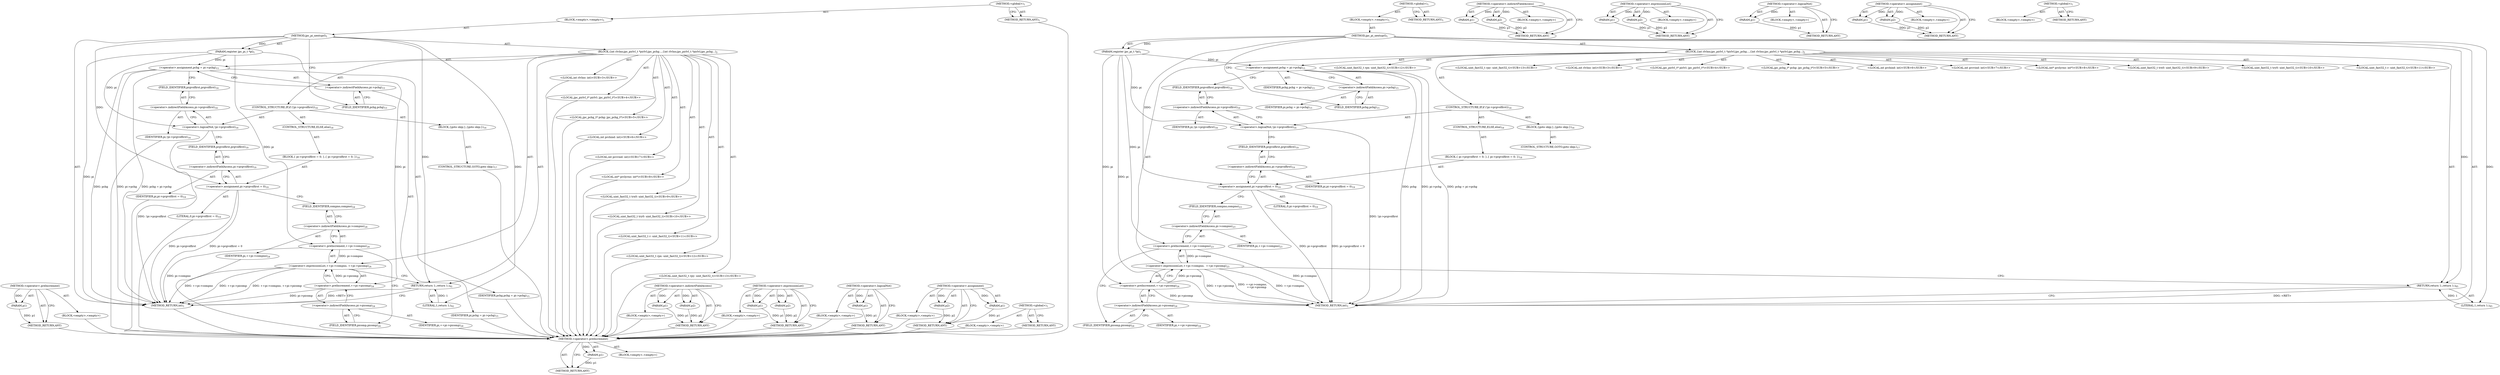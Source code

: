digraph "&lt;global&gt;" {
vulnerable_98 [label=<(METHOD,&lt;operator&gt;.preIncrement)>];
vulnerable_99 [label=<(PARAM,p1)>];
vulnerable_100 [label=<(BLOCK,&lt;empty&gt;,&lt;empty&gt;)>];
vulnerable_101 [label=<(METHOD_RETURN,ANY)>];
vulnerable_6 [label=<(METHOD,&lt;global&gt;)<SUB>1</SUB>>];
vulnerable_7 [label=<(BLOCK,&lt;empty&gt;,&lt;empty&gt;)<SUB>1</SUB>>];
vulnerable_8 [label=<(METHOD,jpc_pi_nextcprl)<SUB>1</SUB>>];
vulnerable_9 [label=<(PARAM,register jpc_pi_t *pi)<SUB>1</SUB>>];
vulnerable_10 [label=<(BLOCK,{
	int rlvlno;
	jpc_pirlvl_t *pirlvl;
	jpc_pchg...,{
	int rlvlno;
	jpc_pirlvl_t *pirlvl;
	jpc_pchg...)<SUB>2</SUB>>];
vulnerable_11 [label="<(LOCAL,int rlvlno: int)<SUB>3</SUB>>"];
vulnerable_12 [label="<(LOCAL,jpc_pirlvl_t* pirlvl: jpc_pirlvl_t*)<SUB>4</SUB>>"];
vulnerable_13 [label="<(LOCAL,jpc_pchg_t* pchg: jpc_pchg_t*)<SUB>5</SUB>>"];
vulnerable_14 [label="<(LOCAL,int prchind: int)<SUB>6</SUB>>"];
vulnerable_15 [label="<(LOCAL,int prcvind: int)<SUB>7</SUB>>"];
vulnerable_16 [label="<(LOCAL,int* prclyrno: int*)<SUB>8</SUB>>"];
vulnerable_17 [label="<(LOCAL,uint_fast32_t trx0: uint_fast32_t)<SUB>9</SUB>>"];
vulnerable_18 [label="<(LOCAL,uint_fast32_t try0: uint_fast32_t)<SUB>10</SUB>>"];
vulnerable_19 [label="<(LOCAL,uint_fast32_t r: uint_fast32_t)<SUB>11</SUB>>"];
vulnerable_20 [label="<(LOCAL,uint_fast32_t rpx: uint_fast32_t)<SUB>12</SUB>>"];
vulnerable_21 [label="<(LOCAL,uint_fast32_t rpy: uint_fast32_t)<SUB>13</SUB>>"];
vulnerable_22 [label=<(&lt;operator&gt;.assignment,pchg = pi-&gt;pchg)<SUB>15</SUB>>];
vulnerable_23 [label=<(IDENTIFIER,pchg,pchg = pi-&gt;pchg)<SUB>15</SUB>>];
vulnerable_24 [label=<(&lt;operator&gt;.indirectFieldAccess,pi-&gt;pchg)<SUB>15</SUB>>];
vulnerable_25 [label=<(IDENTIFIER,pi,pchg = pi-&gt;pchg)<SUB>15</SUB>>];
vulnerable_26 [label=<(FIELD_IDENTIFIER,pchg,pchg)<SUB>15</SUB>>];
vulnerable_27 [label=<(CONTROL_STRUCTURE,IF,if (!pi-&gt;prgvolfirst))<SUB>16</SUB>>];
vulnerable_28 [label=<(&lt;operator&gt;.logicalNot,!pi-&gt;prgvolfirst)<SUB>16</SUB>>];
vulnerable_29 [label=<(&lt;operator&gt;.indirectFieldAccess,pi-&gt;prgvolfirst)<SUB>16</SUB>>];
vulnerable_30 [label=<(IDENTIFIER,pi,!pi-&gt;prgvolfirst)<SUB>16</SUB>>];
vulnerable_31 [label=<(FIELD_IDENTIFIER,prgvolfirst,prgvolfirst)<SUB>16</SUB>>];
vulnerable_32 [label=<(BLOCK,{
		goto skip;
	},{
		goto skip;
	})<SUB>16</SUB>>];
vulnerable_33 [label=<(CONTROL_STRUCTURE,GOTO,goto skip;)<SUB>17</SUB>>];
vulnerable_34 [label=<(CONTROL_STRUCTURE,ELSE,else)<SUB>18</SUB>>];
vulnerable_35 [label=<(BLOCK,{
 		pi-&gt;prgvolfirst = 0;
 	},{
 		pi-&gt;prgvolfirst = 0;
 	})<SUB>18</SUB>>];
vulnerable_36 [label=<(&lt;operator&gt;.assignment,pi-&gt;prgvolfirst = 0)<SUB>19</SUB>>];
vulnerable_37 [label=<(&lt;operator&gt;.indirectFieldAccess,pi-&gt;prgvolfirst)<SUB>19</SUB>>];
vulnerable_38 [label=<(IDENTIFIER,pi,pi-&gt;prgvolfirst = 0)<SUB>19</SUB>>];
vulnerable_39 [label=<(FIELD_IDENTIFIER,prgvolfirst,prgvolfirst)<SUB>19</SUB>>];
vulnerable_40 [label=<(LITERAL,0,pi-&gt;prgvolfirst = 0)<SUB>19</SUB>>];
vulnerable_41 [label=<(&lt;operator&gt;.expressionList,++pi-&gt;compno,
	  ++pi-&gt;picomp)<SUB>23</SUB>>];
vulnerable_42 [label=<(&lt;operator&gt;.preIncrement,++pi-&gt;compno)<SUB>23</SUB>>];
vulnerable_43 [label=<(&lt;operator&gt;.indirectFieldAccess,pi-&gt;compno)<SUB>23</SUB>>];
vulnerable_44 [label=<(IDENTIFIER,pi,++pi-&gt;compno)<SUB>23</SUB>>];
vulnerable_45 [label=<(FIELD_IDENTIFIER,compno,compno)<SUB>23</SUB>>];
vulnerable_46 [label=<(&lt;operator&gt;.preIncrement,++pi-&gt;picomp)<SUB>24</SUB>>];
vulnerable_47 [label=<(&lt;operator&gt;.indirectFieldAccess,pi-&gt;picomp)<SUB>24</SUB>>];
vulnerable_48 [label=<(IDENTIFIER,pi,++pi-&gt;picomp)<SUB>24</SUB>>];
vulnerable_49 [label=<(FIELD_IDENTIFIER,picomp,picomp)<SUB>24</SUB>>];
vulnerable_50 [label=<(RETURN,return 1;,return 1;)<SUB>85</SUB>>];
vulnerable_51 [label=<(LITERAL,1,return 1;)<SUB>85</SUB>>];
vulnerable_52 [label=<(METHOD_RETURN,int)<SUB>1</SUB>>];
vulnerable_54 [label=<(METHOD_RETURN,ANY)<SUB>1</SUB>>];
vulnerable_84 [label=<(METHOD,&lt;operator&gt;.indirectFieldAccess)>];
vulnerable_85 [label=<(PARAM,p1)>];
vulnerable_86 [label=<(PARAM,p2)>];
vulnerable_87 [label=<(BLOCK,&lt;empty&gt;,&lt;empty&gt;)>];
vulnerable_88 [label=<(METHOD_RETURN,ANY)>];
vulnerable_93 [label=<(METHOD,&lt;operator&gt;.expressionList)>];
vulnerable_94 [label=<(PARAM,p1)>];
vulnerable_95 [label=<(PARAM,p2)>];
vulnerable_96 [label=<(BLOCK,&lt;empty&gt;,&lt;empty&gt;)>];
vulnerable_97 [label=<(METHOD_RETURN,ANY)>];
vulnerable_89 [label=<(METHOD,&lt;operator&gt;.logicalNot)>];
vulnerable_90 [label=<(PARAM,p1)>];
vulnerable_91 [label=<(BLOCK,&lt;empty&gt;,&lt;empty&gt;)>];
vulnerable_92 [label=<(METHOD_RETURN,ANY)>];
vulnerable_79 [label=<(METHOD,&lt;operator&gt;.assignment)>];
vulnerable_80 [label=<(PARAM,p1)>];
vulnerable_81 [label=<(PARAM,p2)>];
vulnerable_82 [label=<(BLOCK,&lt;empty&gt;,&lt;empty&gt;)>];
vulnerable_83 [label=<(METHOD_RETURN,ANY)>];
vulnerable_73 [label=<(METHOD,&lt;global&gt;)<SUB>1</SUB>>];
vulnerable_74 [label=<(BLOCK,&lt;empty&gt;,&lt;empty&gt;)>];
vulnerable_75 [label=<(METHOD_RETURN,ANY)>];
fixed_98 [label=<(METHOD,&lt;operator&gt;.preIncrement)>];
fixed_99 [label=<(PARAM,p1)>];
fixed_100 [label=<(BLOCK,&lt;empty&gt;,&lt;empty&gt;)>];
fixed_101 [label=<(METHOD_RETURN,ANY)>];
fixed_6 [label=<(METHOD,&lt;global&gt;)<SUB>1</SUB>>];
fixed_7 [label=<(BLOCK,&lt;empty&gt;,&lt;empty&gt;)<SUB>1</SUB>>];
fixed_8 [label=<(METHOD,jpc_pi_nextcprl)<SUB>1</SUB>>];
fixed_9 [label=<(PARAM,register jpc_pi_t *pi)<SUB>1</SUB>>];
fixed_10 [label=<(BLOCK,{
	int rlvlno;
	jpc_pirlvl_t *pirlvl;
	jpc_pchg...,{
	int rlvlno;
	jpc_pirlvl_t *pirlvl;
	jpc_pchg...)<SUB>2</SUB>>];
fixed_11 [label="<(LOCAL,int rlvlno: int)<SUB>3</SUB>>"];
fixed_12 [label="<(LOCAL,jpc_pirlvl_t* pirlvl: jpc_pirlvl_t*)<SUB>4</SUB>>"];
fixed_13 [label="<(LOCAL,jpc_pchg_t* pchg: jpc_pchg_t*)<SUB>5</SUB>>"];
fixed_14 [label="<(LOCAL,int prchind: int)<SUB>6</SUB>>"];
fixed_15 [label="<(LOCAL,int prcvind: int)<SUB>7</SUB>>"];
fixed_16 [label="<(LOCAL,int* prclyrno: int*)<SUB>8</SUB>>"];
fixed_17 [label="<(LOCAL,uint_fast32_t trx0: uint_fast32_t)<SUB>9</SUB>>"];
fixed_18 [label="<(LOCAL,uint_fast32_t try0: uint_fast32_t)<SUB>10</SUB>>"];
fixed_19 [label="<(LOCAL,uint_fast32_t r: uint_fast32_t)<SUB>11</SUB>>"];
fixed_20 [label="<(LOCAL,uint_fast32_t rpx: uint_fast32_t)<SUB>12</SUB>>"];
fixed_21 [label="<(LOCAL,uint_fast32_t rpy: uint_fast32_t)<SUB>13</SUB>>"];
fixed_22 [label=<(&lt;operator&gt;.assignment,pchg = pi-&gt;pchg)<SUB>15</SUB>>];
fixed_23 [label=<(IDENTIFIER,pchg,pchg = pi-&gt;pchg)<SUB>15</SUB>>];
fixed_24 [label=<(&lt;operator&gt;.indirectFieldAccess,pi-&gt;pchg)<SUB>15</SUB>>];
fixed_25 [label=<(IDENTIFIER,pi,pchg = pi-&gt;pchg)<SUB>15</SUB>>];
fixed_26 [label=<(FIELD_IDENTIFIER,pchg,pchg)<SUB>15</SUB>>];
fixed_27 [label=<(CONTROL_STRUCTURE,IF,if (!pi-&gt;prgvolfirst))<SUB>16</SUB>>];
fixed_28 [label=<(&lt;operator&gt;.logicalNot,!pi-&gt;prgvolfirst)<SUB>16</SUB>>];
fixed_29 [label=<(&lt;operator&gt;.indirectFieldAccess,pi-&gt;prgvolfirst)<SUB>16</SUB>>];
fixed_30 [label=<(IDENTIFIER,pi,!pi-&gt;prgvolfirst)<SUB>16</SUB>>];
fixed_31 [label=<(FIELD_IDENTIFIER,prgvolfirst,prgvolfirst)<SUB>16</SUB>>];
fixed_32 [label=<(BLOCK,{
		goto skip;
	},{
		goto skip;
	})<SUB>16</SUB>>];
fixed_33 [label=<(CONTROL_STRUCTURE,GOTO,goto skip;)<SUB>17</SUB>>];
fixed_34 [label=<(CONTROL_STRUCTURE,ELSE,else)<SUB>18</SUB>>];
fixed_35 [label=<(BLOCK,{
 		pi-&gt;prgvolfirst = 0;
 	},{
 		pi-&gt;prgvolfirst = 0;
 	})<SUB>18</SUB>>];
fixed_36 [label=<(&lt;operator&gt;.assignment,pi-&gt;prgvolfirst = 0)<SUB>19</SUB>>];
fixed_37 [label=<(&lt;operator&gt;.indirectFieldAccess,pi-&gt;prgvolfirst)<SUB>19</SUB>>];
fixed_38 [label=<(IDENTIFIER,pi,pi-&gt;prgvolfirst = 0)<SUB>19</SUB>>];
fixed_39 [label=<(FIELD_IDENTIFIER,prgvolfirst,prgvolfirst)<SUB>19</SUB>>];
fixed_40 [label=<(LITERAL,0,pi-&gt;prgvolfirst = 0)<SUB>19</SUB>>];
fixed_41 [label=<(&lt;operator&gt;.expressionList,++pi-&gt;compno, ++pi-&gt;picomp)<SUB>24</SUB>>];
fixed_42 [label=<(&lt;operator&gt;.preIncrement,++pi-&gt;compno)<SUB>24</SUB>>];
fixed_43 [label=<(&lt;operator&gt;.indirectFieldAccess,pi-&gt;compno)<SUB>24</SUB>>];
fixed_44 [label=<(IDENTIFIER,pi,++pi-&gt;compno)<SUB>24</SUB>>];
fixed_45 [label=<(FIELD_IDENTIFIER,compno,compno)<SUB>24</SUB>>];
fixed_46 [label=<(&lt;operator&gt;.preIncrement,++pi-&gt;picomp)<SUB>24</SUB>>];
fixed_47 [label=<(&lt;operator&gt;.indirectFieldAccess,pi-&gt;picomp)<SUB>24</SUB>>];
fixed_48 [label=<(IDENTIFIER,pi,++pi-&gt;picomp)<SUB>24</SUB>>];
fixed_49 [label=<(FIELD_IDENTIFIER,picomp,picomp)<SUB>24</SUB>>];
fixed_50 [label=<(RETURN,return 1;,return 1;)<SUB>92</SUB>>];
fixed_51 [label=<(LITERAL,1,return 1;)<SUB>92</SUB>>];
fixed_52 [label=<(METHOD_RETURN,int)<SUB>1</SUB>>];
fixed_54 [label=<(METHOD_RETURN,ANY)<SUB>1</SUB>>];
fixed_84 [label=<(METHOD,&lt;operator&gt;.indirectFieldAccess)>];
fixed_85 [label=<(PARAM,p1)>];
fixed_86 [label=<(PARAM,p2)>];
fixed_87 [label=<(BLOCK,&lt;empty&gt;,&lt;empty&gt;)>];
fixed_88 [label=<(METHOD_RETURN,ANY)>];
fixed_93 [label=<(METHOD,&lt;operator&gt;.expressionList)>];
fixed_94 [label=<(PARAM,p1)>];
fixed_95 [label=<(PARAM,p2)>];
fixed_96 [label=<(BLOCK,&lt;empty&gt;,&lt;empty&gt;)>];
fixed_97 [label=<(METHOD_RETURN,ANY)>];
fixed_89 [label=<(METHOD,&lt;operator&gt;.logicalNot)>];
fixed_90 [label=<(PARAM,p1)>];
fixed_91 [label=<(BLOCK,&lt;empty&gt;,&lt;empty&gt;)>];
fixed_92 [label=<(METHOD_RETURN,ANY)>];
fixed_79 [label=<(METHOD,&lt;operator&gt;.assignment)>];
fixed_80 [label=<(PARAM,p1)>];
fixed_81 [label=<(PARAM,p2)>];
fixed_82 [label=<(BLOCK,&lt;empty&gt;,&lt;empty&gt;)>];
fixed_83 [label=<(METHOD_RETURN,ANY)>];
fixed_73 [label=<(METHOD,&lt;global&gt;)<SUB>1</SUB>>];
fixed_74 [label=<(BLOCK,&lt;empty&gt;,&lt;empty&gt;)>];
fixed_75 [label=<(METHOD_RETURN,ANY)>];
vulnerable_98 -> vulnerable_99  [key=0, label="AST: "];
vulnerable_98 -> vulnerable_99  [key=1, label="DDG: "];
vulnerable_98 -> vulnerable_100  [key=0, label="AST: "];
vulnerable_98 -> vulnerable_101  [key=0, label="AST: "];
vulnerable_98 -> vulnerable_101  [key=1, label="CFG: "];
vulnerable_99 -> vulnerable_101  [key=0, label="DDG: p1"];
vulnerable_6 -> vulnerable_7  [key=0, label="AST: "];
vulnerable_6 -> vulnerable_54  [key=0, label="AST: "];
vulnerable_6 -> vulnerable_54  [key=1, label="CFG: "];
vulnerable_7 -> vulnerable_8  [key=0, label="AST: "];
vulnerable_8 -> vulnerable_9  [key=0, label="AST: "];
vulnerable_8 -> vulnerable_9  [key=1, label="DDG: "];
vulnerable_8 -> vulnerable_10  [key=0, label="AST: "];
vulnerable_8 -> vulnerable_52  [key=0, label="AST: "];
vulnerable_8 -> vulnerable_26  [key=0, label="CFG: "];
vulnerable_8 -> vulnerable_50  [key=0, label="DDG: "];
vulnerable_8 -> vulnerable_51  [key=0, label="DDG: "];
vulnerable_8 -> vulnerable_36  [key=0, label="DDG: "];
vulnerable_9 -> vulnerable_52  [key=0, label="DDG: pi"];
vulnerable_9 -> vulnerable_22  [key=0, label="DDG: pi"];
vulnerable_9 -> vulnerable_28  [key=0, label="DDG: pi"];
vulnerable_9 -> vulnerable_42  [key=0, label="DDG: pi"];
vulnerable_9 -> vulnerable_46  [key=0, label="DDG: pi"];
vulnerable_10 -> vulnerable_11  [key=0, label="AST: "];
vulnerable_10 -> vulnerable_12  [key=0, label="AST: "];
vulnerable_10 -> vulnerable_13  [key=0, label="AST: "];
vulnerable_10 -> vulnerable_14  [key=0, label="AST: "];
vulnerable_10 -> vulnerable_15  [key=0, label="AST: "];
vulnerable_10 -> vulnerable_16  [key=0, label="AST: "];
vulnerable_10 -> vulnerable_17  [key=0, label="AST: "];
vulnerable_10 -> vulnerable_18  [key=0, label="AST: "];
vulnerable_10 -> vulnerable_19  [key=0, label="AST: "];
vulnerable_10 -> vulnerable_20  [key=0, label="AST: "];
vulnerable_10 -> vulnerable_21  [key=0, label="AST: "];
vulnerable_10 -> vulnerable_22  [key=0, label="AST: "];
vulnerable_10 -> vulnerable_27  [key=0, label="AST: "];
vulnerable_10 -> vulnerable_41  [key=0, label="AST: "];
vulnerable_10 -> vulnerable_50  [key=0, label="AST: "];
vulnerable_22 -> vulnerable_23  [key=0, label="AST: "];
vulnerable_22 -> vulnerable_24  [key=0, label="AST: "];
vulnerable_22 -> vulnerable_31  [key=0, label="CFG: "];
vulnerable_22 -> vulnerable_52  [key=0, label="DDG: pchg"];
vulnerable_22 -> vulnerable_52  [key=1, label="DDG: pi-&gt;pchg"];
vulnerable_22 -> vulnerable_52  [key=2, label="DDG: pchg = pi-&gt;pchg"];
vulnerable_24 -> vulnerable_25  [key=0, label="AST: "];
vulnerable_24 -> vulnerable_26  [key=0, label="AST: "];
vulnerable_24 -> vulnerable_22  [key=0, label="CFG: "];
vulnerable_26 -> vulnerable_24  [key=0, label="CFG: "];
vulnerable_27 -> vulnerable_28  [key=0, label="AST: "];
vulnerable_27 -> vulnerable_32  [key=0, label="AST: "];
vulnerable_27 -> vulnerable_34  [key=0, label="AST: "];
vulnerable_28 -> vulnerable_29  [key=0, label="AST: "];
vulnerable_28 -> vulnerable_39  [key=0, label="CFG: "];
vulnerable_28 -> vulnerable_52  [key=0, label="DDG: !pi-&gt;prgvolfirst"];
vulnerable_29 -> vulnerable_30  [key=0, label="AST: "];
vulnerable_29 -> vulnerable_31  [key=0, label="AST: "];
vulnerable_29 -> vulnerable_28  [key=0, label="CFG: "];
vulnerable_31 -> vulnerable_29  [key=0, label="CFG: "];
vulnerable_32 -> vulnerable_33  [key=0, label="AST: "];
vulnerable_34 -> vulnerable_35  [key=0, label="AST: "];
vulnerable_35 -> vulnerable_36  [key=0, label="AST: "];
vulnerable_36 -> vulnerable_37  [key=0, label="AST: "];
vulnerable_36 -> vulnerable_40  [key=0, label="AST: "];
vulnerable_36 -> vulnerable_45  [key=0, label="CFG: "];
vulnerable_36 -> vulnerable_52  [key=0, label="DDG: pi-&gt;prgvolfirst"];
vulnerable_36 -> vulnerable_52  [key=1, label="DDG: pi-&gt;prgvolfirst = 0"];
vulnerable_37 -> vulnerable_38  [key=0, label="AST: "];
vulnerable_37 -> vulnerable_39  [key=0, label="AST: "];
vulnerable_37 -> vulnerable_36  [key=0, label="CFG: "];
vulnerable_39 -> vulnerable_37  [key=0, label="CFG: "];
vulnerable_41 -> vulnerable_42  [key=0, label="AST: "];
vulnerable_41 -> vulnerable_46  [key=0, label="AST: "];
vulnerable_41 -> vulnerable_50  [key=0, label="CFG: "];
vulnerable_41 -> vulnerable_52  [key=0, label="DDG: ++pi-&gt;compno"];
vulnerable_41 -> vulnerable_52  [key=1, label="DDG: ++pi-&gt;picomp"];
vulnerable_41 -> vulnerable_52  [key=2, label="DDG: ++pi-&gt;compno,
	  ++pi-&gt;picomp"];
vulnerable_42 -> vulnerable_43  [key=0, label="AST: "];
vulnerable_42 -> vulnerable_49  [key=0, label="CFG: "];
vulnerable_42 -> vulnerable_52  [key=0, label="DDG: pi-&gt;compno"];
vulnerable_42 -> vulnerable_41  [key=0, label="DDG: pi-&gt;compno"];
vulnerable_43 -> vulnerable_44  [key=0, label="AST: "];
vulnerable_43 -> vulnerable_45  [key=0, label="AST: "];
vulnerable_43 -> vulnerable_42  [key=0, label="CFG: "];
vulnerable_45 -> vulnerable_43  [key=0, label="CFG: "];
vulnerable_46 -> vulnerable_47  [key=0, label="AST: "];
vulnerable_46 -> vulnerable_41  [key=0, label="CFG: "];
vulnerable_46 -> vulnerable_41  [key=1, label="DDG: pi-&gt;picomp"];
vulnerable_46 -> vulnerable_52  [key=0, label="DDG: pi-&gt;picomp"];
vulnerable_47 -> vulnerable_48  [key=0, label="AST: "];
vulnerable_47 -> vulnerable_49  [key=0, label="AST: "];
vulnerable_47 -> vulnerable_46  [key=0, label="CFG: "];
vulnerable_49 -> vulnerable_47  [key=0, label="CFG: "];
vulnerable_50 -> vulnerable_51  [key=0, label="AST: "];
vulnerable_50 -> vulnerable_52  [key=0, label="CFG: "];
vulnerable_50 -> vulnerable_52  [key=1, label="DDG: &lt;RET&gt;"];
vulnerable_51 -> vulnerable_50  [key=0, label="DDG: 1"];
vulnerable_84 -> vulnerable_85  [key=0, label="AST: "];
vulnerable_84 -> vulnerable_85  [key=1, label="DDG: "];
vulnerable_84 -> vulnerable_87  [key=0, label="AST: "];
vulnerable_84 -> vulnerable_86  [key=0, label="AST: "];
vulnerable_84 -> vulnerable_86  [key=1, label="DDG: "];
vulnerable_84 -> vulnerable_88  [key=0, label="AST: "];
vulnerable_84 -> vulnerable_88  [key=1, label="CFG: "];
vulnerable_85 -> vulnerable_88  [key=0, label="DDG: p1"];
vulnerable_86 -> vulnerable_88  [key=0, label="DDG: p2"];
vulnerable_93 -> vulnerable_94  [key=0, label="AST: "];
vulnerable_93 -> vulnerable_94  [key=1, label="DDG: "];
vulnerable_93 -> vulnerable_96  [key=0, label="AST: "];
vulnerable_93 -> vulnerable_95  [key=0, label="AST: "];
vulnerable_93 -> vulnerable_95  [key=1, label="DDG: "];
vulnerable_93 -> vulnerable_97  [key=0, label="AST: "];
vulnerable_93 -> vulnerable_97  [key=1, label="CFG: "];
vulnerable_94 -> vulnerable_97  [key=0, label="DDG: p1"];
vulnerable_95 -> vulnerable_97  [key=0, label="DDG: p2"];
vulnerable_89 -> vulnerable_90  [key=0, label="AST: "];
vulnerable_89 -> vulnerable_90  [key=1, label="DDG: "];
vulnerable_89 -> vulnerable_91  [key=0, label="AST: "];
vulnerable_89 -> vulnerable_92  [key=0, label="AST: "];
vulnerable_89 -> vulnerable_92  [key=1, label="CFG: "];
vulnerable_90 -> vulnerable_92  [key=0, label="DDG: p1"];
vulnerable_79 -> vulnerable_80  [key=0, label="AST: "];
vulnerable_79 -> vulnerable_80  [key=1, label="DDG: "];
vulnerable_79 -> vulnerable_82  [key=0, label="AST: "];
vulnerable_79 -> vulnerable_81  [key=0, label="AST: "];
vulnerable_79 -> vulnerable_81  [key=1, label="DDG: "];
vulnerable_79 -> vulnerable_83  [key=0, label="AST: "];
vulnerable_79 -> vulnerable_83  [key=1, label="CFG: "];
vulnerable_80 -> vulnerable_83  [key=0, label="DDG: p1"];
vulnerable_81 -> vulnerable_83  [key=0, label="DDG: p2"];
vulnerable_73 -> vulnerable_74  [key=0, label="AST: "];
vulnerable_73 -> vulnerable_75  [key=0, label="AST: "];
vulnerable_73 -> vulnerable_75  [key=1, label="CFG: "];
fixed_98 -> fixed_99  [key=0, label="AST: "];
fixed_98 -> fixed_99  [key=1, label="DDG: "];
fixed_98 -> fixed_100  [key=0, label="AST: "];
fixed_98 -> fixed_101  [key=0, label="AST: "];
fixed_98 -> fixed_101  [key=1, label="CFG: "];
fixed_99 -> fixed_101  [key=0, label="DDG: p1"];
fixed_100 -> vulnerable_98  [key=0];
fixed_101 -> vulnerable_98  [key=0];
fixed_6 -> fixed_7  [key=0, label="AST: "];
fixed_6 -> fixed_54  [key=0, label="AST: "];
fixed_6 -> fixed_54  [key=1, label="CFG: "];
fixed_7 -> fixed_8  [key=0, label="AST: "];
fixed_8 -> fixed_9  [key=0, label="AST: "];
fixed_8 -> fixed_9  [key=1, label="DDG: "];
fixed_8 -> fixed_10  [key=0, label="AST: "];
fixed_8 -> fixed_52  [key=0, label="AST: "];
fixed_8 -> fixed_26  [key=0, label="CFG: "];
fixed_8 -> fixed_50  [key=0, label="DDG: "];
fixed_8 -> fixed_51  [key=0, label="DDG: "];
fixed_8 -> fixed_36  [key=0, label="DDG: "];
fixed_9 -> fixed_52  [key=0, label="DDG: pi"];
fixed_9 -> fixed_22  [key=0, label="DDG: pi"];
fixed_9 -> fixed_28  [key=0, label="DDG: pi"];
fixed_9 -> fixed_42  [key=0, label="DDG: pi"];
fixed_9 -> fixed_46  [key=0, label="DDG: pi"];
fixed_10 -> fixed_11  [key=0, label="AST: "];
fixed_10 -> fixed_12  [key=0, label="AST: "];
fixed_10 -> fixed_13  [key=0, label="AST: "];
fixed_10 -> fixed_14  [key=0, label="AST: "];
fixed_10 -> fixed_15  [key=0, label="AST: "];
fixed_10 -> fixed_16  [key=0, label="AST: "];
fixed_10 -> fixed_17  [key=0, label="AST: "];
fixed_10 -> fixed_18  [key=0, label="AST: "];
fixed_10 -> fixed_19  [key=0, label="AST: "];
fixed_10 -> fixed_20  [key=0, label="AST: "];
fixed_10 -> fixed_21  [key=0, label="AST: "];
fixed_10 -> fixed_22  [key=0, label="AST: "];
fixed_10 -> fixed_27  [key=0, label="AST: "];
fixed_10 -> fixed_41  [key=0, label="AST: "];
fixed_10 -> fixed_50  [key=0, label="AST: "];
fixed_11 -> vulnerable_98  [key=0];
fixed_12 -> vulnerable_98  [key=0];
fixed_13 -> vulnerable_98  [key=0];
fixed_14 -> vulnerable_98  [key=0];
fixed_15 -> vulnerable_98  [key=0];
fixed_16 -> vulnerable_98  [key=0];
fixed_17 -> vulnerable_98  [key=0];
fixed_18 -> vulnerable_98  [key=0];
fixed_19 -> vulnerable_98  [key=0];
fixed_20 -> vulnerable_98  [key=0];
fixed_21 -> vulnerable_98  [key=0];
fixed_22 -> fixed_23  [key=0, label="AST: "];
fixed_22 -> fixed_24  [key=0, label="AST: "];
fixed_22 -> fixed_31  [key=0, label="CFG: "];
fixed_22 -> fixed_52  [key=0, label="DDG: pchg"];
fixed_22 -> fixed_52  [key=1, label="DDG: pi-&gt;pchg"];
fixed_22 -> fixed_52  [key=2, label="DDG: pchg = pi-&gt;pchg"];
fixed_23 -> vulnerable_98  [key=0];
fixed_24 -> fixed_25  [key=0, label="AST: "];
fixed_24 -> fixed_26  [key=0, label="AST: "];
fixed_24 -> fixed_22  [key=0, label="CFG: "];
fixed_25 -> vulnerable_98  [key=0];
fixed_26 -> fixed_24  [key=0, label="CFG: "];
fixed_27 -> fixed_28  [key=0, label="AST: "];
fixed_27 -> fixed_32  [key=0, label="AST: "];
fixed_27 -> fixed_34  [key=0, label="AST: "];
fixed_28 -> fixed_29  [key=0, label="AST: "];
fixed_28 -> fixed_39  [key=0, label="CFG: "];
fixed_28 -> fixed_52  [key=0, label="DDG: !pi-&gt;prgvolfirst"];
fixed_29 -> fixed_30  [key=0, label="AST: "];
fixed_29 -> fixed_31  [key=0, label="AST: "];
fixed_29 -> fixed_28  [key=0, label="CFG: "];
fixed_30 -> vulnerable_98  [key=0];
fixed_31 -> fixed_29  [key=0, label="CFG: "];
fixed_32 -> fixed_33  [key=0, label="AST: "];
fixed_33 -> vulnerable_98  [key=0];
fixed_34 -> fixed_35  [key=0, label="AST: "];
fixed_35 -> fixed_36  [key=0, label="AST: "];
fixed_36 -> fixed_37  [key=0, label="AST: "];
fixed_36 -> fixed_40  [key=0, label="AST: "];
fixed_36 -> fixed_45  [key=0, label="CFG: "];
fixed_36 -> fixed_52  [key=0, label="DDG: pi-&gt;prgvolfirst"];
fixed_36 -> fixed_52  [key=1, label="DDG: pi-&gt;prgvolfirst = 0"];
fixed_37 -> fixed_38  [key=0, label="AST: "];
fixed_37 -> fixed_39  [key=0, label="AST: "];
fixed_37 -> fixed_36  [key=0, label="CFG: "];
fixed_38 -> vulnerable_98  [key=0];
fixed_39 -> fixed_37  [key=0, label="CFG: "];
fixed_40 -> vulnerable_98  [key=0];
fixed_41 -> fixed_42  [key=0, label="AST: "];
fixed_41 -> fixed_46  [key=0, label="AST: "];
fixed_41 -> fixed_50  [key=0, label="CFG: "];
fixed_41 -> fixed_52  [key=0, label="DDG: ++pi-&gt;compno"];
fixed_41 -> fixed_52  [key=1, label="DDG: ++pi-&gt;picomp"];
fixed_41 -> fixed_52  [key=2, label="DDG: ++pi-&gt;compno, ++pi-&gt;picomp"];
fixed_42 -> fixed_43  [key=0, label="AST: "];
fixed_42 -> fixed_49  [key=0, label="CFG: "];
fixed_42 -> fixed_52  [key=0, label="DDG: pi-&gt;compno"];
fixed_42 -> fixed_41  [key=0, label="DDG: pi-&gt;compno"];
fixed_43 -> fixed_44  [key=0, label="AST: "];
fixed_43 -> fixed_45  [key=0, label="AST: "];
fixed_43 -> fixed_42  [key=0, label="CFG: "];
fixed_44 -> vulnerable_98  [key=0];
fixed_45 -> fixed_43  [key=0, label="CFG: "];
fixed_46 -> fixed_47  [key=0, label="AST: "];
fixed_46 -> fixed_41  [key=0, label="CFG: "];
fixed_46 -> fixed_41  [key=1, label="DDG: pi-&gt;picomp"];
fixed_46 -> fixed_52  [key=0, label="DDG: pi-&gt;picomp"];
fixed_47 -> fixed_48  [key=0, label="AST: "];
fixed_47 -> fixed_49  [key=0, label="AST: "];
fixed_47 -> fixed_46  [key=0, label="CFG: "];
fixed_48 -> vulnerable_98  [key=0];
fixed_49 -> fixed_47  [key=0, label="CFG: "];
fixed_50 -> fixed_51  [key=0, label="AST: "];
fixed_50 -> fixed_52  [key=0, label="CFG: "];
fixed_50 -> fixed_52  [key=1, label="DDG: &lt;RET&gt;"];
fixed_51 -> fixed_50  [key=0, label="DDG: 1"];
fixed_52 -> vulnerable_98  [key=0];
fixed_54 -> vulnerable_98  [key=0];
fixed_84 -> fixed_85  [key=0, label="AST: "];
fixed_84 -> fixed_85  [key=1, label="DDG: "];
fixed_84 -> fixed_87  [key=0, label="AST: "];
fixed_84 -> fixed_86  [key=0, label="AST: "];
fixed_84 -> fixed_86  [key=1, label="DDG: "];
fixed_84 -> fixed_88  [key=0, label="AST: "];
fixed_84 -> fixed_88  [key=1, label="CFG: "];
fixed_85 -> fixed_88  [key=0, label="DDG: p1"];
fixed_86 -> fixed_88  [key=0, label="DDG: p2"];
fixed_87 -> vulnerable_98  [key=0];
fixed_88 -> vulnerable_98  [key=0];
fixed_93 -> fixed_94  [key=0, label="AST: "];
fixed_93 -> fixed_94  [key=1, label="DDG: "];
fixed_93 -> fixed_96  [key=0, label="AST: "];
fixed_93 -> fixed_95  [key=0, label="AST: "];
fixed_93 -> fixed_95  [key=1, label="DDG: "];
fixed_93 -> fixed_97  [key=0, label="AST: "];
fixed_93 -> fixed_97  [key=1, label="CFG: "];
fixed_94 -> fixed_97  [key=0, label="DDG: p1"];
fixed_95 -> fixed_97  [key=0, label="DDG: p2"];
fixed_96 -> vulnerable_98  [key=0];
fixed_97 -> vulnerable_98  [key=0];
fixed_89 -> fixed_90  [key=0, label="AST: "];
fixed_89 -> fixed_90  [key=1, label="DDG: "];
fixed_89 -> fixed_91  [key=0, label="AST: "];
fixed_89 -> fixed_92  [key=0, label="AST: "];
fixed_89 -> fixed_92  [key=1, label="CFG: "];
fixed_90 -> fixed_92  [key=0, label="DDG: p1"];
fixed_91 -> vulnerable_98  [key=0];
fixed_92 -> vulnerable_98  [key=0];
fixed_79 -> fixed_80  [key=0, label="AST: "];
fixed_79 -> fixed_80  [key=1, label="DDG: "];
fixed_79 -> fixed_82  [key=0, label="AST: "];
fixed_79 -> fixed_81  [key=0, label="AST: "];
fixed_79 -> fixed_81  [key=1, label="DDG: "];
fixed_79 -> fixed_83  [key=0, label="AST: "];
fixed_79 -> fixed_83  [key=1, label="CFG: "];
fixed_80 -> fixed_83  [key=0, label="DDG: p1"];
fixed_81 -> fixed_83  [key=0, label="DDG: p2"];
fixed_82 -> vulnerable_98  [key=0];
fixed_83 -> vulnerable_98  [key=0];
fixed_73 -> fixed_74  [key=0, label="AST: "];
fixed_73 -> fixed_75  [key=0, label="AST: "];
fixed_73 -> fixed_75  [key=1, label="CFG: "];
fixed_74 -> vulnerable_98  [key=0];
fixed_75 -> vulnerable_98  [key=0];
}
